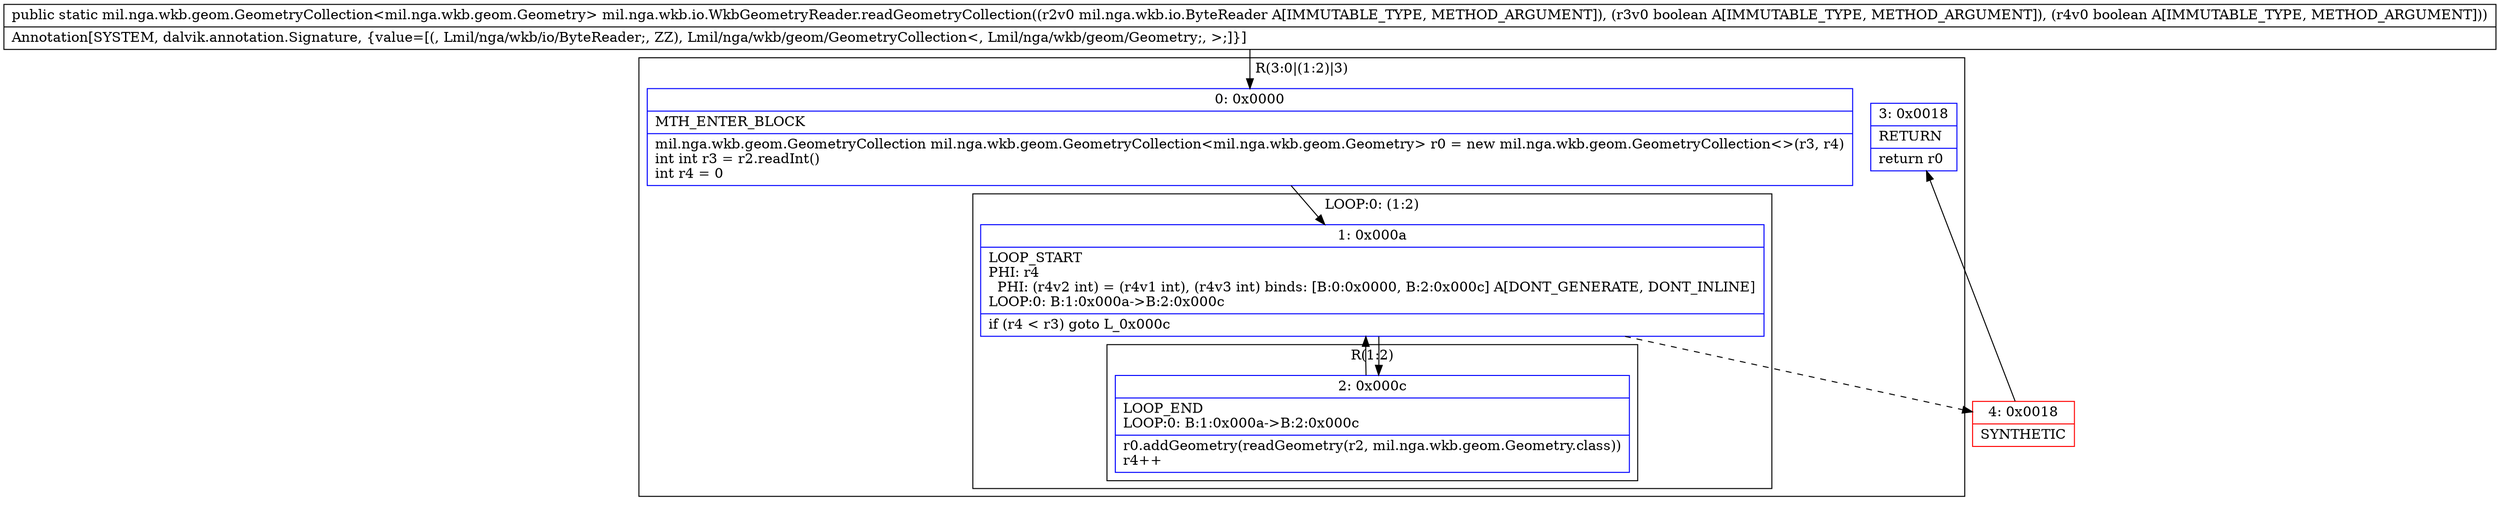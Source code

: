 digraph "CFG formil.nga.wkb.io.WkbGeometryReader.readGeometryCollection(Lmil\/nga\/wkb\/io\/ByteReader;ZZ)Lmil\/nga\/wkb\/geom\/GeometryCollection;" {
subgraph cluster_Region_653341611 {
label = "R(3:0|(1:2)|3)";
node [shape=record,color=blue];
Node_0 [shape=record,label="{0\:\ 0x0000|MTH_ENTER_BLOCK\l|mil.nga.wkb.geom.GeometryCollection mil.nga.wkb.geom.GeometryCollection\<mil.nga.wkb.geom.Geometry\> r0 = new mil.nga.wkb.geom.GeometryCollection\<\>(r3, r4)\lint int r3 = r2.readInt()\lint r4 = 0\l}"];
subgraph cluster_LoopRegion_198938311 {
label = "LOOP:0: (1:2)";
node [shape=record,color=blue];
Node_1 [shape=record,label="{1\:\ 0x000a|LOOP_START\lPHI: r4 \l  PHI: (r4v2 int) = (r4v1 int), (r4v3 int) binds: [B:0:0x0000, B:2:0x000c] A[DONT_GENERATE, DONT_INLINE]\lLOOP:0: B:1:0x000a\-\>B:2:0x000c\l|if (r4 \< r3) goto L_0x000c\l}"];
subgraph cluster_Region_2123966610 {
label = "R(1:2)";
node [shape=record,color=blue];
Node_2 [shape=record,label="{2\:\ 0x000c|LOOP_END\lLOOP:0: B:1:0x000a\-\>B:2:0x000c\l|r0.addGeometry(readGeometry(r2, mil.nga.wkb.geom.Geometry.class))\lr4++\l}"];
}
}
Node_3 [shape=record,label="{3\:\ 0x0018|RETURN\l|return r0\l}"];
}
Node_4 [shape=record,color=red,label="{4\:\ 0x0018|SYNTHETIC\l}"];
MethodNode[shape=record,label="{public static mil.nga.wkb.geom.GeometryCollection\<mil.nga.wkb.geom.Geometry\> mil.nga.wkb.io.WkbGeometryReader.readGeometryCollection((r2v0 mil.nga.wkb.io.ByteReader A[IMMUTABLE_TYPE, METHOD_ARGUMENT]), (r3v0 boolean A[IMMUTABLE_TYPE, METHOD_ARGUMENT]), (r4v0 boolean A[IMMUTABLE_TYPE, METHOD_ARGUMENT]))  | Annotation[SYSTEM, dalvik.annotation.Signature, \{value=[(, Lmil\/nga\/wkb\/io\/ByteReader;, ZZ), Lmil\/nga\/wkb\/geom\/GeometryCollection\<, Lmil\/nga\/wkb\/geom\/Geometry;, \>;]\}]\l}"];
MethodNode -> Node_0;
Node_0 -> Node_1;
Node_1 -> Node_2;
Node_1 -> Node_4[style=dashed];
Node_2 -> Node_1;
Node_4 -> Node_3;
}

